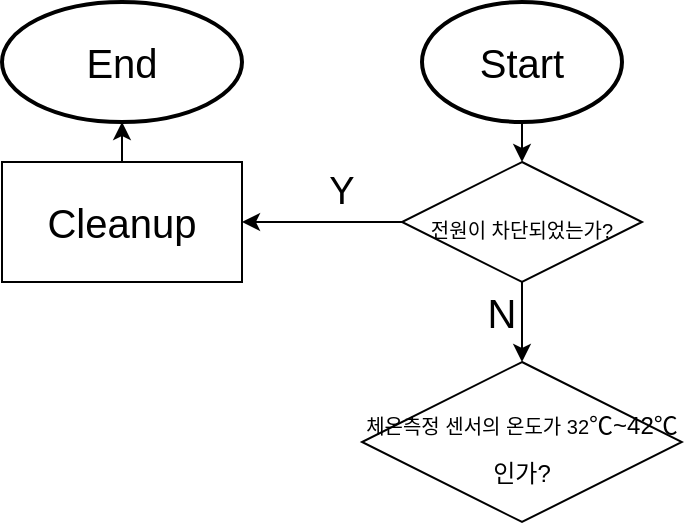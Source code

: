 <mxfile version="15.7.3" type="github">
  <diagram id="HOxBn5tht_EYRTDBTTVy" name="Page-1">
    <mxGraphModel dx="1038" dy="583" grid="1" gridSize="10" guides="1" tooltips="1" connect="1" arrows="1" fold="1" page="1" pageScale="1" pageWidth="827" pageHeight="1169" math="0" shadow="0">
      <root>
        <mxCell id="0" />
        <mxCell id="1" parent="0" />
        <mxCell id="lryujA1LKYhaAFnQ_uCR-1" value="&lt;font style=&quot;font-size: 20px&quot;&gt;Start&lt;/font&gt;" style="strokeWidth=2;html=1;shape=mxgraph.flowchart.start_1;whiteSpace=wrap;" vertex="1" parent="1">
          <mxGeometry x="250" y="10" width="100" height="60" as="geometry" />
        </mxCell>
        <mxCell id="lryujA1LKYhaAFnQ_uCR-2" value="" style="endArrow=classic;html=1;rounded=0;fontSize=20;exitX=0.5;exitY=1;exitDx=0;exitDy=0;exitPerimeter=0;" edge="1" parent="1" source="lryujA1LKYhaAFnQ_uCR-1" target="lryujA1LKYhaAFnQ_uCR-3">
          <mxGeometry width="50" height="50" relative="1" as="geometry">
            <mxPoint x="390" y="220" as="sourcePoint" />
            <mxPoint x="300" y="90" as="targetPoint" />
          </mxGeometry>
        </mxCell>
        <mxCell id="lryujA1LKYhaAFnQ_uCR-12" value="" style="edgeStyle=orthogonalEdgeStyle;rounded=0;orthogonalLoop=1;jettySize=auto;html=1;fontSize=19;" edge="1" parent="1" source="lryujA1LKYhaAFnQ_uCR-3" target="lryujA1LKYhaAFnQ_uCR-11">
          <mxGeometry relative="1" as="geometry" />
        </mxCell>
        <mxCell id="lryujA1LKYhaAFnQ_uCR-16" value="" style="edgeStyle=orthogonalEdgeStyle;rounded=0;orthogonalLoop=1;jettySize=auto;html=1;fontSize=20;" edge="1" parent="1" source="lryujA1LKYhaAFnQ_uCR-3" target="lryujA1LKYhaAFnQ_uCR-15">
          <mxGeometry relative="1" as="geometry" />
        </mxCell>
        <mxCell id="lryujA1LKYhaAFnQ_uCR-3" value="&lt;font size=&quot;1&quot;&gt;전원이 차단되었는가?&lt;/font&gt;" style="rhombus;whiteSpace=wrap;html=1;fontSize=20;" vertex="1" parent="1">
          <mxGeometry x="240" y="90" width="120" height="60" as="geometry" />
        </mxCell>
        <mxCell id="lryujA1LKYhaAFnQ_uCR-10" value="Y" style="text;html=1;strokeColor=none;fillColor=none;align=center;verticalAlign=middle;whiteSpace=wrap;rounded=0;fontSize=19;" vertex="1" parent="1">
          <mxGeometry x="180" y="90" width="60" height="30" as="geometry" />
        </mxCell>
        <mxCell id="lryujA1LKYhaAFnQ_uCR-14" value="" style="edgeStyle=orthogonalEdgeStyle;rounded=0;orthogonalLoop=1;jettySize=auto;html=1;fontSize=19;" edge="1" parent="1" source="lryujA1LKYhaAFnQ_uCR-11" target="lryujA1LKYhaAFnQ_uCR-13">
          <mxGeometry relative="1" as="geometry" />
        </mxCell>
        <mxCell id="lryujA1LKYhaAFnQ_uCR-11" value="Cleanup" style="whiteSpace=wrap;html=1;fontSize=20;" vertex="1" parent="1">
          <mxGeometry x="40" y="90" width="120" height="60" as="geometry" />
        </mxCell>
        <mxCell id="lryujA1LKYhaAFnQ_uCR-13" value="&lt;font style=&quot;font-size: 20px&quot;&gt;End&lt;/font&gt;" style="strokeWidth=2;html=1;shape=mxgraph.flowchart.start_1;whiteSpace=wrap;" vertex="1" parent="1">
          <mxGeometry x="40" y="10" width="120" height="60" as="geometry" />
        </mxCell>
        <mxCell id="lryujA1LKYhaAFnQ_uCR-15" value="&lt;font size=&quot;1&quot;&gt;체온측정 센서의 온도가 32&lt;/font&gt;&lt;span style=&quot;font-size: 12px&quot;&gt;℃~42&lt;/span&gt;&lt;span style=&quot;font-size: 12px&quot;&gt;℃인가?&lt;/span&gt;" style="rhombus;whiteSpace=wrap;html=1;fontSize=20;" vertex="1" parent="1">
          <mxGeometry x="220" y="190" width="160" height="80" as="geometry" />
        </mxCell>
        <mxCell id="lryujA1LKYhaAFnQ_uCR-17" value="&lt;font style=&quot;font-size: 20px&quot;&gt;N&lt;/font&gt;" style="text;html=1;strokeColor=none;fillColor=none;align=center;verticalAlign=middle;whiteSpace=wrap;rounded=0;labelBackgroundColor=none;fontSize=12;fontColor=#000000;" vertex="1" parent="1">
          <mxGeometry x="260" y="150" width="60" height="30" as="geometry" />
        </mxCell>
      </root>
    </mxGraphModel>
  </diagram>
</mxfile>
